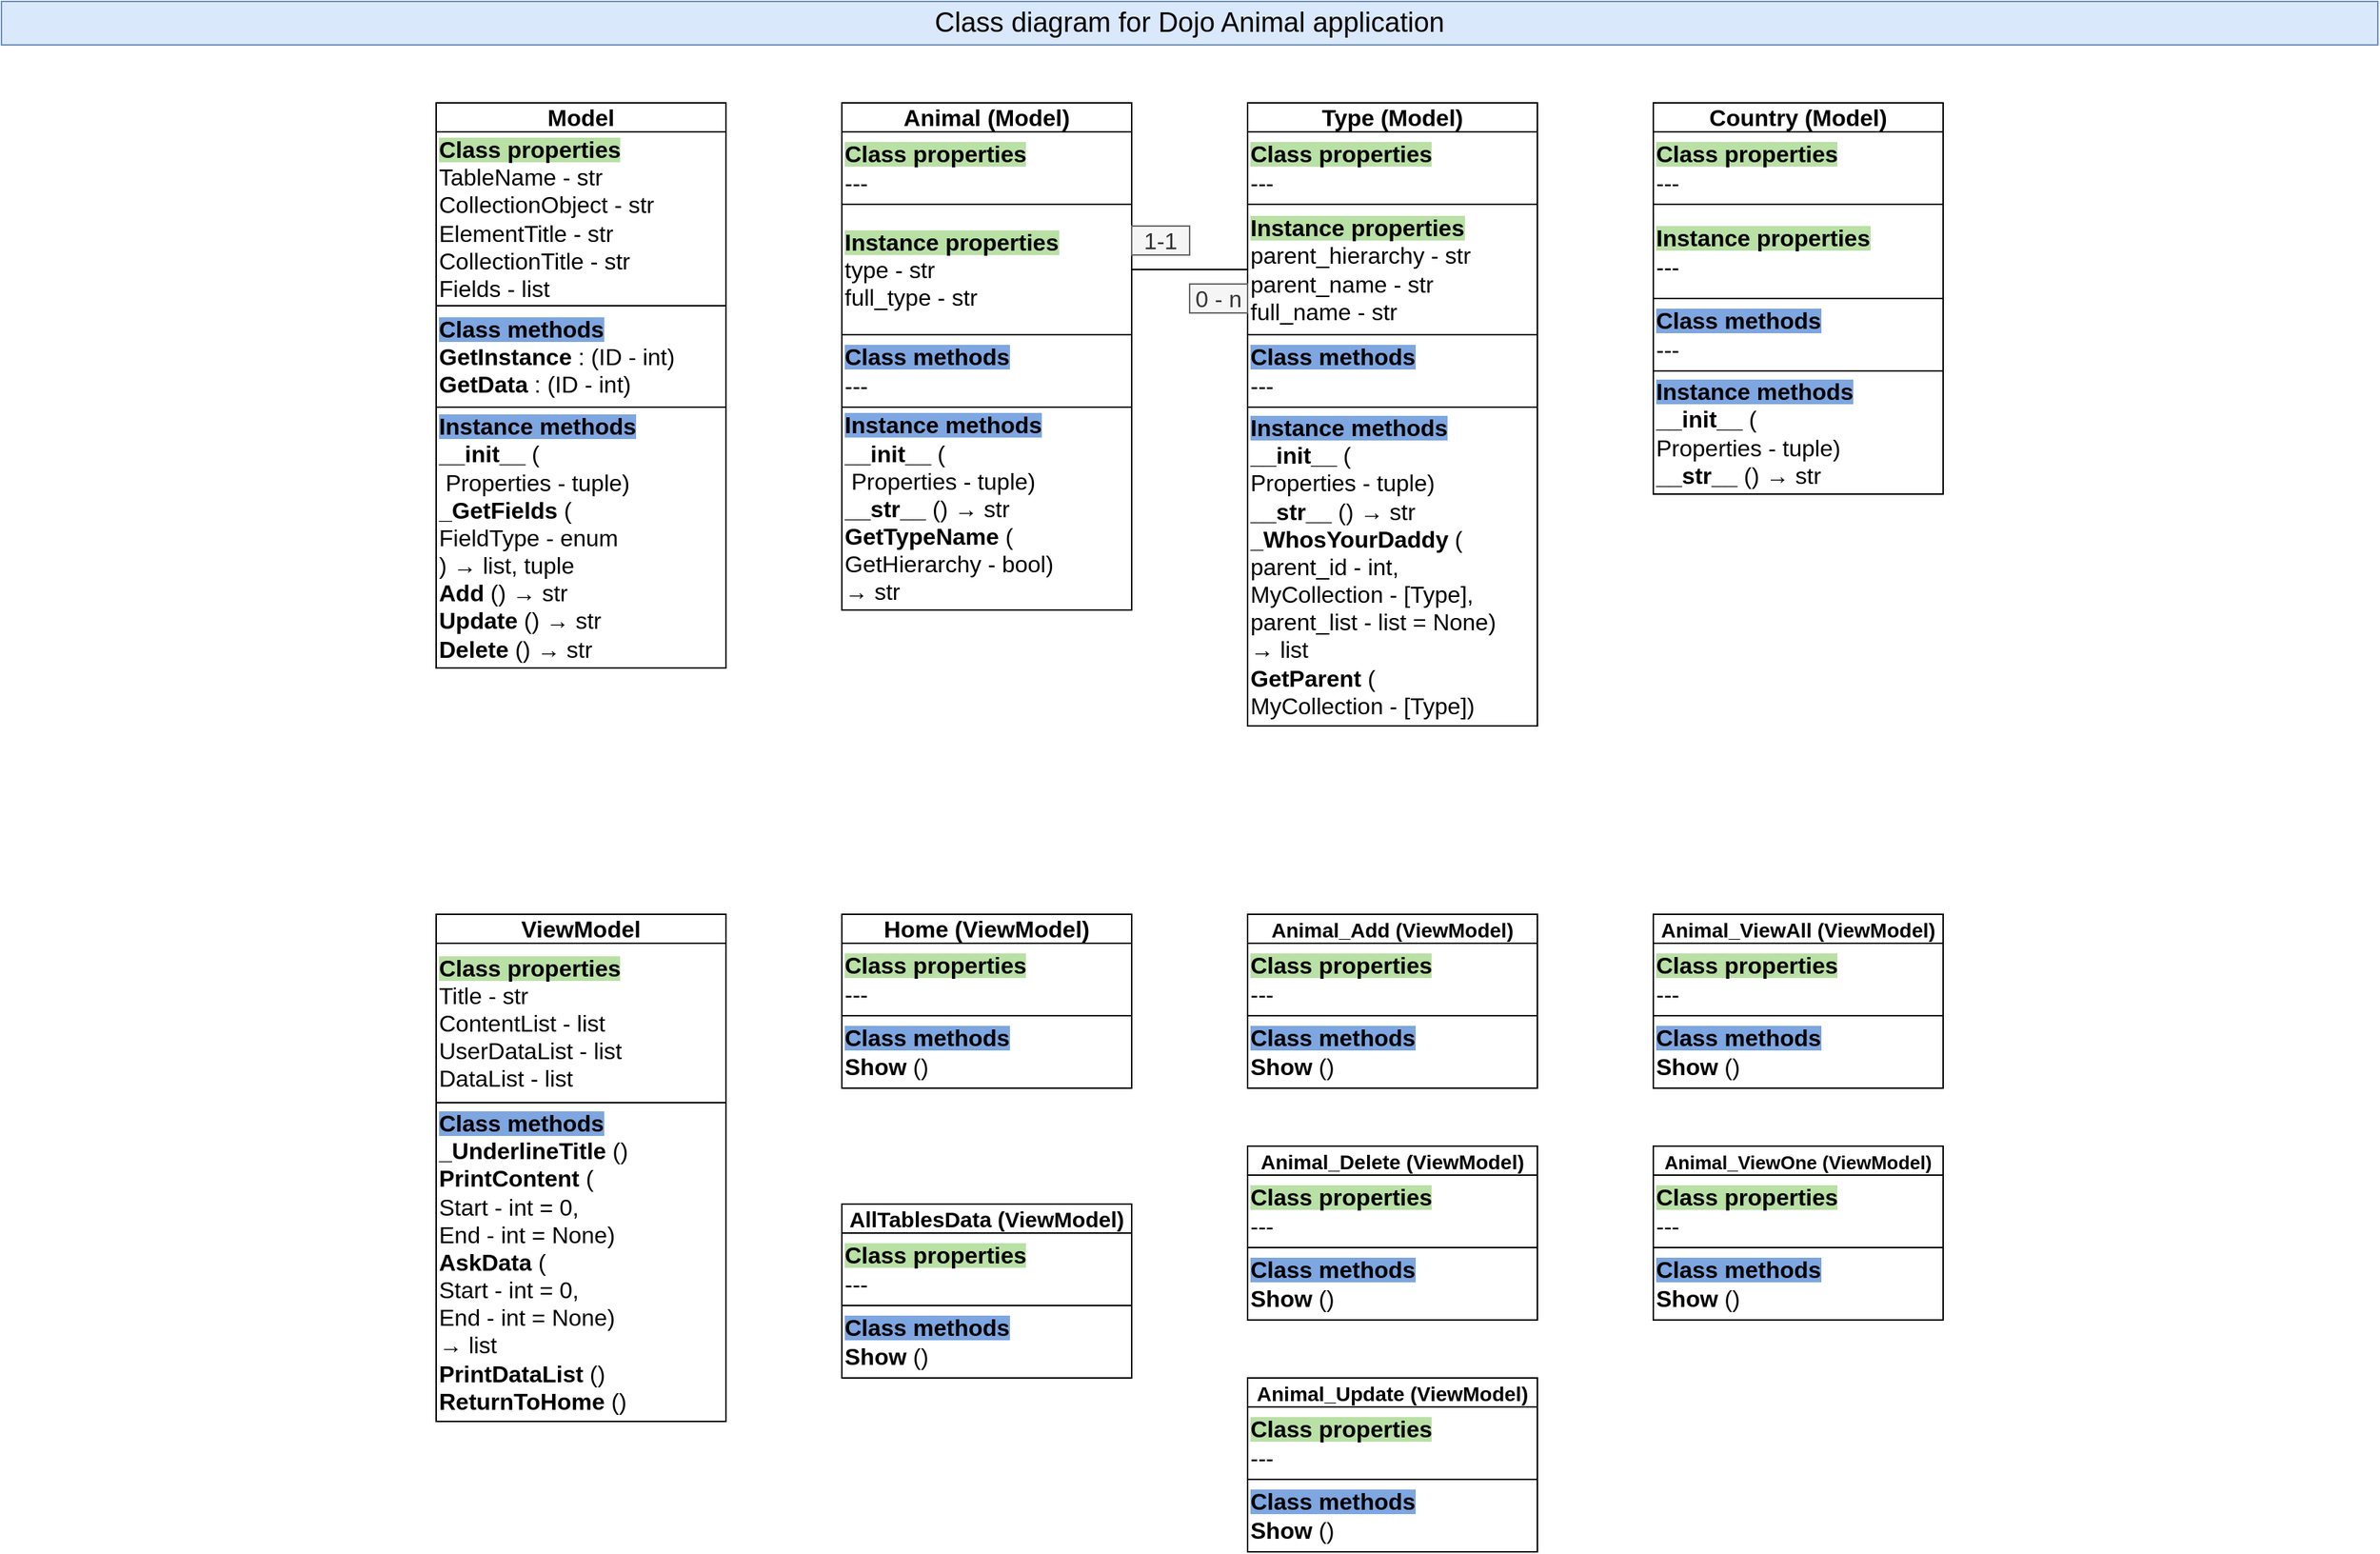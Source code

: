 <mxfile version="13.6.2" type="device"><diagram id="9vGFmdXIrESPKGkxW5E-" name="Page-1"><mxGraphModel dx="2858" dy="1174" grid="1" gridSize="10" guides="1" tooltips="1" connect="1" arrows="1" fold="1" page="1" pageScale="1" pageWidth="827" pageHeight="1169" math="0" shadow="0"><root><mxCell id="0"/><mxCell id="1" parent="0"/><mxCell id="qKOqmhvTXpqMoxWx9Vtn-1" value="Class diagram for Dojo Animal application" style="rounded=0;whiteSpace=wrap;html=1;fontSize=19;fillColor=#dae8fc;strokeColor=#6c8ebf;" parent="1" vertex="1"><mxGeometry x="-820" y="10" width="1640" height="30" as="geometry"/></mxCell><mxCell id="qKOqmhvTXpqMoxWx9Vtn-2" value="Animal (Model)" style="rounded=0;whiteSpace=wrap;html=1;fontSize=16;fontStyle=1" parent="1" vertex="1"><mxGeometry x="-240" y="80" width="200" height="20" as="geometry"/></mxCell><mxCell id="qKOqmhvTXpqMoxWx9Vtn-3" value="&lt;b style=&quot;background-color: rgb(185 , 224 , 165)&quot;&gt;Instance properties&lt;/b&gt;&lt;br&gt;type - str&lt;br&gt;full_type - str" style="rounded=0;whiteSpace=wrap;html=1;fontSize=16;align=left;" parent="1" vertex="1"><mxGeometry x="-240" y="150" width="200" height="90" as="geometry"/></mxCell><mxCell id="qKOqmhvTXpqMoxWx9Vtn-4" value="&lt;b style=&quot;background-color: rgb(126 , 166 , 224)&quot;&gt;Class methods&lt;/b&gt;&lt;br&gt;&lt;span style=&quot;background-color: rgb(255 , 255 , 255)&quot;&gt;---&lt;/span&gt;" style="rounded=0;whiteSpace=wrap;html=1;fontSize=16;align=left;" parent="1" vertex="1"><mxGeometry x="-240" y="240" width="200" height="50" as="geometry"/></mxCell><mxCell id="qKOqmhvTXpqMoxWx9Vtn-5" value="&lt;b style=&quot;background-color: rgb(185 , 224 , 165)&quot;&gt;Class properties&lt;/b&gt;&lt;br&gt;---" style="rounded=0;whiteSpace=wrap;html=1;fontSize=16;align=left;" parent="1" vertex="1"><mxGeometry x="-240" y="100" width="200" height="50" as="geometry"/></mxCell><mxCell id="qKOqmhvTXpqMoxWx9Vtn-7" value="&lt;b&gt;&lt;span style=&quot;background-color: rgb(126 , 166 , 224)&quot;&gt;Instance methods&lt;/span&gt;&lt;br&gt;__init__&lt;/b&gt;&amp;nbsp;(&lt;br&gt;&amp;nbsp;Properties - tuple)&lt;br&gt;&lt;b&gt;__str__&lt;/b&gt;&amp;nbsp;() → str&lt;br&gt;&lt;b&gt;GetTypeName&lt;/b&gt; (&lt;br&gt;GetHierarchy - bool)&lt;br&gt;→ str" style="rounded=0;whiteSpace=wrap;html=1;fontSize=16;align=left;" parent="1" vertex="1"><mxGeometry x="-240" y="290" width="200" height="140" as="geometry"/></mxCell><mxCell id="qKOqmhvTXpqMoxWx9Vtn-8" value="Type (Model)" style="rounded=0;whiteSpace=wrap;html=1;fontSize=16;fontStyle=1" parent="1" vertex="1"><mxGeometry x="40" y="80" width="200" height="20" as="geometry"/></mxCell><mxCell id="qKOqmhvTXpqMoxWx9Vtn-24" style="edgeStyle=orthogonalEdgeStyle;rounded=0;orthogonalLoop=1;jettySize=auto;html=1;entryX=1;entryY=0.5;entryDx=0;entryDy=0;fontSize=19;endArrow=none;endFill=0;" parent="1" source="qKOqmhvTXpqMoxWx9Vtn-9" target="qKOqmhvTXpqMoxWx9Vtn-3" edge="1"><mxGeometry relative="1" as="geometry"/></mxCell><mxCell id="qKOqmhvTXpqMoxWx9Vtn-9" value="&lt;b style=&quot;background-color: rgb(185 , 224 , 165)&quot;&gt;Instance properties&lt;/b&gt;&lt;br&gt;parent_hierarchy - str&lt;br&gt;parent_name - str&lt;br&gt;full_name - str" style="rounded=0;whiteSpace=wrap;html=1;fontSize=16;align=left;" parent="1" vertex="1"><mxGeometry x="40" y="150" width="200" height="90" as="geometry"/></mxCell><mxCell id="qKOqmhvTXpqMoxWx9Vtn-10" value="&lt;b style=&quot;background-color: rgb(126 , 166 , 224)&quot;&gt;Class methods&lt;/b&gt;&lt;br&gt;&lt;span style=&quot;background-color: rgb(255 , 255 , 255)&quot;&gt;---&lt;/span&gt;" style="rounded=0;whiteSpace=wrap;html=1;fontSize=16;align=left;" parent="1" vertex="1"><mxGeometry x="40" y="240" width="200" height="50" as="geometry"/></mxCell><mxCell id="qKOqmhvTXpqMoxWx9Vtn-13" value="&lt;b&gt;&lt;span style=&quot;background-color: rgb(126 , 166 , 224)&quot;&gt;Instance methods&lt;/span&gt;&lt;br&gt;__init__&lt;/b&gt;&amp;nbsp;(&lt;br&gt;Properties - tuple)&lt;br&gt;&lt;b&gt;__str__&lt;/b&gt;&amp;nbsp;() → str&lt;br&gt;&lt;b&gt;_WhosYourDaddy&lt;/b&gt;&amp;nbsp;(&lt;br&gt;parent_id - int,&lt;br&gt;MyCollection - [Type],&lt;br&gt;parent_list - list = None)&lt;br&gt;→ list&lt;br&gt;&lt;b&gt;GetParent&lt;/b&gt; (&lt;br&gt;MyCollection - [Type])" style="rounded=0;whiteSpace=wrap;html=1;fontSize=16;align=left;" parent="1" vertex="1"><mxGeometry x="40" y="290" width="200" height="220" as="geometry"/></mxCell><mxCell id="qKOqmhvTXpqMoxWx9Vtn-14" value="Model" style="rounded=0;whiteSpace=wrap;html=1;fontSize=16;fontStyle=1" parent="1" vertex="1"><mxGeometry x="-520" y="80" width="200" height="20" as="geometry"/></mxCell><mxCell id="qKOqmhvTXpqMoxWx9Vtn-15" value="&lt;b style=&quot;background-color: rgb(185 , 224 , 165)&quot;&gt;Class properties&lt;/b&gt;&lt;br&gt;TableName - str&lt;br&gt;CollectionObject - str&lt;br&gt;ElementTitle - str&lt;br&gt;CollectionTitle - str&lt;br&gt;Fields - list" style="rounded=0;whiteSpace=wrap;html=1;fontSize=16;align=left;" parent="1" vertex="1"><mxGeometry x="-520" y="100" width="200" height="120" as="geometry"/></mxCell><mxCell id="qKOqmhvTXpqMoxWx9Vtn-16" value="&lt;b style=&quot;background-color: rgb(185 , 224 , 165)&quot;&gt;Class properties&lt;/b&gt;&lt;br&gt;---" style="rounded=0;whiteSpace=wrap;html=1;fontSize=16;align=left;" parent="1" vertex="1"><mxGeometry x="40" y="100" width="200" height="50" as="geometry"/></mxCell><mxCell id="qKOqmhvTXpqMoxWx9Vtn-19" value="Country (Model)" style="rounded=0;whiteSpace=wrap;html=1;fontSize=16;fontStyle=1" parent="1" vertex="1"><mxGeometry x="320" y="80" width="200" height="20" as="geometry"/></mxCell><mxCell id="qKOqmhvTXpqMoxWx9Vtn-20" value="&lt;b style=&quot;background-color: rgb(185 , 224 , 165)&quot;&gt;Instance properties&lt;/b&gt;&lt;br&gt;---" style="rounded=0;whiteSpace=wrap;html=1;fontSize=16;align=left;" parent="1" vertex="1"><mxGeometry x="320" y="150" width="200" height="65" as="geometry"/></mxCell><mxCell id="qKOqmhvTXpqMoxWx9Vtn-21" value="&lt;b style=&quot;background-color: rgb(126 , 166 , 224)&quot;&gt;Class methods&lt;/b&gt;&lt;br&gt;&lt;span style=&quot;background-color: rgb(255 , 255 , 255)&quot;&gt;---&lt;/span&gt;" style="rounded=0;whiteSpace=wrap;html=1;fontSize=16;align=left;" parent="1" vertex="1"><mxGeometry x="320" y="215" width="200" height="50" as="geometry"/></mxCell><mxCell id="qKOqmhvTXpqMoxWx9Vtn-22" value="&lt;b&gt;&lt;span style=&quot;background-color: rgb(126 , 166 , 224)&quot;&gt;Instance methods&lt;/span&gt;&lt;br&gt;__init__&lt;/b&gt;&amp;nbsp;(&lt;br&gt;Properties - tuple)&lt;br&gt;&lt;b&gt;__str__&lt;/b&gt;&amp;nbsp;() → str" style="rounded=0;whiteSpace=wrap;html=1;fontSize=16;align=left;" parent="1" vertex="1"><mxGeometry x="320" y="265" width="200" height="85" as="geometry"/></mxCell><mxCell id="qKOqmhvTXpqMoxWx9Vtn-23" value="&lt;b style=&quot;background-color: rgb(185 , 224 , 165)&quot;&gt;Class properties&lt;/b&gt;&lt;br&gt;---" style="rounded=0;whiteSpace=wrap;html=1;fontSize=16;align=left;" parent="1" vertex="1"><mxGeometry x="320" y="100" width="200" height="50" as="geometry"/></mxCell><mxCell id="qKOqmhvTXpqMoxWx9Vtn-25" value="1-1" style="text;html=1;strokeColor=#666666;fillColor=#f5f5f5;align=center;verticalAlign=middle;whiteSpace=wrap;rounded=0;fontSize=16;fontColor=#333333;" parent="1" vertex="1"><mxGeometry x="-40" y="165" width="40" height="20" as="geometry"/></mxCell><mxCell id="qKOqmhvTXpqMoxWx9Vtn-26" value="0 - n" style="text;html=1;strokeColor=#666666;fillColor=#f5f5f5;align=center;verticalAlign=middle;whiteSpace=wrap;rounded=0;fontSize=16;fontColor=#333333;" parent="1" vertex="1"><mxGeometry y="205" width="40" height="20" as="geometry"/></mxCell><mxCell id="qKOqmhvTXpqMoxWx9Vtn-27" value="Home (ViewModel)" style="rounded=0;whiteSpace=wrap;html=1;fontSize=16;fontStyle=1" parent="1" vertex="1"><mxGeometry x="-240" y="640" width="200" height="20" as="geometry"/></mxCell><mxCell id="qKOqmhvTXpqMoxWx9Vtn-29" value="&lt;b style=&quot;background-color: rgb(126 , 166 , 224)&quot;&gt;Class methods&lt;/b&gt;&lt;br&gt;&lt;span style=&quot;background-color: rgb(255 , 255 , 255)&quot;&gt;&lt;b&gt;Show &lt;/b&gt;()&lt;/span&gt;" style="rounded=0;whiteSpace=wrap;html=1;fontSize=16;align=left;" parent="1" vertex="1"><mxGeometry x="-240" y="710" width="200" height="50" as="geometry"/></mxCell><mxCell id="qKOqmhvTXpqMoxWx9Vtn-30" value="&lt;b style=&quot;background-color: rgb(185 , 224 , 165)&quot;&gt;Class properties&lt;/b&gt;&lt;br&gt;---" style="rounded=0;whiteSpace=wrap;html=1;fontSize=16;align=left;" parent="1" vertex="1"><mxGeometry x="-240" y="660" width="200" height="50" as="geometry"/></mxCell><mxCell id="qKOqmhvTXpqMoxWx9Vtn-33" value="ViewModel" style="rounded=0;whiteSpace=wrap;html=1;fontSize=16;fontStyle=1" parent="1" vertex="1"><mxGeometry x="-520" y="640" width="200" height="20" as="geometry"/></mxCell><mxCell id="qKOqmhvTXpqMoxWx9Vtn-34" value="&lt;b style=&quot;background-color: rgb(185 , 224 , 165)&quot;&gt;Class properties&lt;/b&gt;&lt;br&gt;Title - str&lt;br&gt;ContentList - list&lt;br&gt;UserDataList - list&lt;br&gt;DataList - list" style="rounded=0;whiteSpace=wrap;html=1;fontSize=16;align=left;" parent="1" vertex="1"><mxGeometry x="-520" y="660" width="200" height="110" as="geometry"/></mxCell><mxCell id="qKOqmhvTXpqMoxWx9Vtn-35" value="&lt;b style=&quot;background-color: rgb(126 , 166 , 224)&quot;&gt;Class methods&lt;/b&gt;&lt;br&gt;&lt;b&gt;_UnderlineTitle&lt;/b&gt;&lt;span style=&quot;background-color: rgb(255 , 255 , 255)&quot;&gt;&amp;nbsp;()&lt;br&gt;&lt;/span&gt;&lt;span style=&quot;background-color: rgb(255 , 255 , 255)&quot;&gt;&lt;b&gt;PrintContent&lt;/b&gt;&amp;nbsp;(&lt;br&gt;Start - int = 0,&lt;br&gt;End - int = None)&lt;br&gt;&lt;/span&gt;&lt;b&gt;AskData&lt;/b&gt;&lt;span style=&quot;background-color: rgb(255 , 255 , 255)&quot;&gt;&amp;nbsp;(&lt;/span&gt;&lt;br&gt;&lt;span style=&quot;background-color: rgb(255 , 255 , 255)&quot;&gt;Start - int = 0,&lt;/span&gt;&lt;br&gt;&lt;span style=&quot;background-color: rgb(255 , 255 , 255)&quot;&gt;End - int = None)&lt;br&gt;&lt;/span&gt;&lt;span style=&quot;background-color: rgb(255 , 255 , 255)&quot;&gt;→ list&lt;br&gt;&lt;b&gt;PrintDataList&lt;/b&gt; ()&lt;br&gt;&lt;/span&gt;&lt;span style=&quot;background-color: rgb(255 , 255 , 255)&quot;&gt;&lt;b&gt;ReturnToHome&lt;/b&gt; ()&lt;/span&gt;&lt;span style=&quot;background-color: rgb(255 , 255 , 255)&quot;&gt;&lt;br&gt;&lt;/span&gt;" style="rounded=0;whiteSpace=wrap;html=1;fontSize=16;align=left;" parent="1" vertex="1"><mxGeometry x="-520" y="770" width="200" height="220" as="geometry"/></mxCell><mxCell id="qKOqmhvTXpqMoxWx9Vtn-36" value="&lt;b style=&quot;background-color: rgb(126 , 166 , 224)&quot;&gt;Class methods&lt;/b&gt;&lt;br&gt;&lt;span style=&quot;background-color: rgb(255 , 255 , 255)&quot;&gt;&lt;b&gt;GetInstance &lt;/b&gt;: (ID - int)&lt;br&gt;&lt;/span&gt;&lt;b&gt;GetData&amp;nbsp;&lt;/b&gt;&lt;span style=&quot;background-color: rgb(255 , 255 , 255)&quot;&gt;: (ID - int)&lt;/span&gt;&lt;span style=&quot;background-color: rgb(255 , 255 , 255)&quot;&gt;&lt;br&gt;&lt;/span&gt;" style="rounded=0;whiteSpace=wrap;html=1;fontSize=16;align=left;" parent="1" vertex="1"><mxGeometry x="-520" y="220" width="200" height="70" as="geometry"/></mxCell><mxCell id="qKOqmhvTXpqMoxWx9Vtn-37" value="&lt;font style=&quot;font-size: 15px&quot;&gt;AllTablesData (ViewModel)&lt;/font&gt;" style="rounded=0;whiteSpace=wrap;html=1;fontSize=16;fontStyle=1" parent="1" vertex="1"><mxGeometry x="-240" y="840" width="200" height="20" as="geometry"/></mxCell><mxCell id="qKOqmhvTXpqMoxWx9Vtn-38" value="&lt;b style=&quot;background-color: rgb(126 , 166 , 224)&quot;&gt;Class methods&lt;/b&gt;&lt;br&gt;&lt;span style=&quot;background-color: rgb(255 , 255 , 255)&quot;&gt;&lt;b&gt;Show&amp;nbsp;&lt;/b&gt;()&lt;/span&gt;" style="rounded=0;whiteSpace=wrap;html=1;fontSize=16;align=left;" parent="1" vertex="1"><mxGeometry x="-240" y="910" width="200" height="50" as="geometry"/></mxCell><mxCell id="qKOqmhvTXpqMoxWx9Vtn-39" value="&lt;b style=&quot;background-color: rgb(185 , 224 , 165)&quot;&gt;Class properties&lt;/b&gt;&lt;br&gt;---" style="rounded=0;whiteSpace=wrap;html=1;fontSize=16;align=left;" parent="1" vertex="1"><mxGeometry x="-240" y="860" width="200" height="50" as="geometry"/></mxCell><mxCell id="QTPhXtPNBHclr2u2Wg_B-1" value="&lt;b&gt;&lt;span style=&quot;background-color: rgb(126 , 166 , 224)&quot;&gt;Instance methods&lt;/span&gt;&lt;br&gt;__init__&lt;/b&gt;&amp;nbsp;(&lt;br&gt;&amp;nbsp;Properties - tuple)&lt;br&gt;&lt;b&gt;_GetFields&lt;/b&gt;&amp;nbsp;(&lt;br&gt;FieldType - enum&lt;br&gt;) → list, tuple&lt;br&gt;&lt;b&gt;Add&lt;/b&gt;&amp;nbsp;() → str&lt;br&gt;&lt;b&gt;Update&lt;/b&gt;&amp;nbsp;() → str&lt;br&gt;&lt;b&gt;Delete&lt;/b&gt;&amp;nbsp;() → str" style="rounded=0;whiteSpace=wrap;html=1;fontSize=16;align=left;" vertex="1" parent="1"><mxGeometry x="-520" y="290" width="200" height="180" as="geometry"/></mxCell><mxCell id="QTPhXtPNBHclr2u2Wg_B-2" value="&lt;font style=&quot;font-size: 14px&quot;&gt;Animal_Add (ViewModel)&lt;/font&gt;" style="rounded=0;whiteSpace=wrap;html=1;fontSize=16;fontStyle=1" vertex="1" parent="1"><mxGeometry x="40" y="640" width="200" height="20" as="geometry"/></mxCell><mxCell id="QTPhXtPNBHclr2u2Wg_B-3" value="&lt;b style=&quot;background-color: rgb(126 , 166 , 224)&quot;&gt;Class methods&lt;/b&gt;&lt;br&gt;&lt;span style=&quot;background-color: rgb(255 , 255 , 255)&quot;&gt;&lt;b&gt;Show &lt;/b&gt;()&lt;/span&gt;" style="rounded=0;whiteSpace=wrap;html=1;fontSize=16;align=left;" vertex="1" parent="1"><mxGeometry x="40" y="710" width="200" height="50" as="geometry"/></mxCell><mxCell id="QTPhXtPNBHclr2u2Wg_B-4" value="&lt;b style=&quot;background-color: rgb(185 , 224 , 165)&quot;&gt;Class properties&lt;/b&gt;&lt;br&gt;---" style="rounded=0;whiteSpace=wrap;html=1;fontSize=16;align=left;" vertex="1" parent="1"><mxGeometry x="40" y="660" width="200" height="50" as="geometry"/></mxCell><mxCell id="QTPhXtPNBHclr2u2Wg_B-5" value="&lt;font style=&quot;font-size: 14px&quot;&gt;Animal_Delete (ViewModel)&lt;/font&gt;" style="rounded=0;whiteSpace=wrap;html=1;fontSize=16;fontStyle=1" vertex="1" parent="1"><mxGeometry x="40" y="800" width="200" height="20" as="geometry"/></mxCell><mxCell id="QTPhXtPNBHclr2u2Wg_B-6" value="&lt;b style=&quot;background-color: rgb(126 , 166 , 224)&quot;&gt;Class methods&lt;/b&gt;&lt;br&gt;&lt;span style=&quot;background-color: rgb(255 , 255 , 255)&quot;&gt;&lt;b&gt;Show &lt;/b&gt;()&lt;/span&gt;" style="rounded=0;whiteSpace=wrap;html=1;fontSize=16;align=left;" vertex="1" parent="1"><mxGeometry x="40" y="870" width="200" height="50" as="geometry"/></mxCell><mxCell id="QTPhXtPNBHclr2u2Wg_B-7" value="&lt;b style=&quot;background-color: rgb(185 , 224 , 165)&quot;&gt;Class properties&lt;/b&gt;&lt;br&gt;---" style="rounded=0;whiteSpace=wrap;html=1;fontSize=16;align=left;" vertex="1" parent="1"><mxGeometry x="40" y="820" width="200" height="50" as="geometry"/></mxCell><mxCell id="QTPhXtPNBHclr2u2Wg_B-8" value="&lt;font style=&quot;font-size: 14px&quot;&gt;Animal_Update (ViewModel)&lt;/font&gt;" style="rounded=0;whiteSpace=wrap;html=1;fontSize=16;fontStyle=1" vertex="1" parent="1"><mxGeometry x="40" y="960" width="200" height="20" as="geometry"/></mxCell><mxCell id="QTPhXtPNBHclr2u2Wg_B-9" value="&lt;b style=&quot;background-color: rgb(126 , 166 , 224)&quot;&gt;Class methods&lt;/b&gt;&lt;br&gt;&lt;span style=&quot;background-color: rgb(255 , 255 , 255)&quot;&gt;&lt;b&gt;Show &lt;/b&gt;()&lt;/span&gt;" style="rounded=0;whiteSpace=wrap;html=1;fontSize=16;align=left;" vertex="1" parent="1"><mxGeometry x="40" y="1030" width="200" height="50" as="geometry"/></mxCell><mxCell id="QTPhXtPNBHclr2u2Wg_B-10" value="&lt;b style=&quot;background-color: rgb(185 , 224 , 165)&quot;&gt;Class properties&lt;/b&gt;&lt;br&gt;---" style="rounded=0;whiteSpace=wrap;html=1;fontSize=16;align=left;" vertex="1" parent="1"><mxGeometry x="40" y="980" width="200" height="50" as="geometry"/></mxCell><mxCell id="QTPhXtPNBHclr2u2Wg_B-11" value="&lt;font style=&quot;font-size: 14px&quot;&gt;Animal_ViewAll (ViewModel)&lt;/font&gt;" style="rounded=0;whiteSpace=wrap;html=1;fontSize=16;fontStyle=1" vertex="1" parent="1"><mxGeometry x="320" y="640" width="200" height="20" as="geometry"/></mxCell><mxCell id="QTPhXtPNBHclr2u2Wg_B-12" value="&lt;b style=&quot;background-color: rgb(126 , 166 , 224)&quot;&gt;Class methods&lt;/b&gt;&lt;br&gt;&lt;span style=&quot;background-color: rgb(255 , 255 , 255)&quot;&gt;&lt;b&gt;Show &lt;/b&gt;()&lt;/span&gt;" style="rounded=0;whiteSpace=wrap;html=1;fontSize=16;align=left;" vertex="1" parent="1"><mxGeometry x="320" y="710" width="200" height="50" as="geometry"/></mxCell><mxCell id="QTPhXtPNBHclr2u2Wg_B-13" value="&lt;b style=&quot;background-color: rgb(185 , 224 , 165)&quot;&gt;Class properties&lt;/b&gt;&lt;br&gt;---" style="rounded=0;whiteSpace=wrap;html=1;fontSize=16;align=left;" vertex="1" parent="1"><mxGeometry x="320" y="660" width="200" height="50" as="geometry"/></mxCell><mxCell id="QTPhXtPNBHclr2u2Wg_B-14" value="&lt;font style=&quot;font-size: 13px&quot;&gt;Animal_ViewOne (ViewModel)&lt;/font&gt;" style="rounded=0;whiteSpace=wrap;html=1;fontSize=16;fontStyle=1" vertex="1" parent="1"><mxGeometry x="320" y="800" width="200" height="20" as="geometry"/></mxCell><mxCell id="QTPhXtPNBHclr2u2Wg_B-15" value="&lt;b style=&quot;background-color: rgb(126 , 166 , 224)&quot;&gt;Class methods&lt;/b&gt;&lt;br&gt;&lt;span style=&quot;background-color: rgb(255 , 255 , 255)&quot;&gt;&lt;b&gt;Show &lt;/b&gt;()&lt;/span&gt;" style="rounded=0;whiteSpace=wrap;html=1;fontSize=16;align=left;" vertex="1" parent="1"><mxGeometry x="320" y="870" width="200" height="50" as="geometry"/></mxCell><mxCell id="QTPhXtPNBHclr2u2Wg_B-16" value="&lt;b style=&quot;background-color: rgb(185 , 224 , 165)&quot;&gt;Class properties&lt;/b&gt;&lt;br&gt;---" style="rounded=0;whiteSpace=wrap;html=1;fontSize=16;align=left;" vertex="1" parent="1"><mxGeometry x="320" y="820" width="200" height="50" as="geometry"/></mxCell></root></mxGraphModel></diagram></mxfile>
